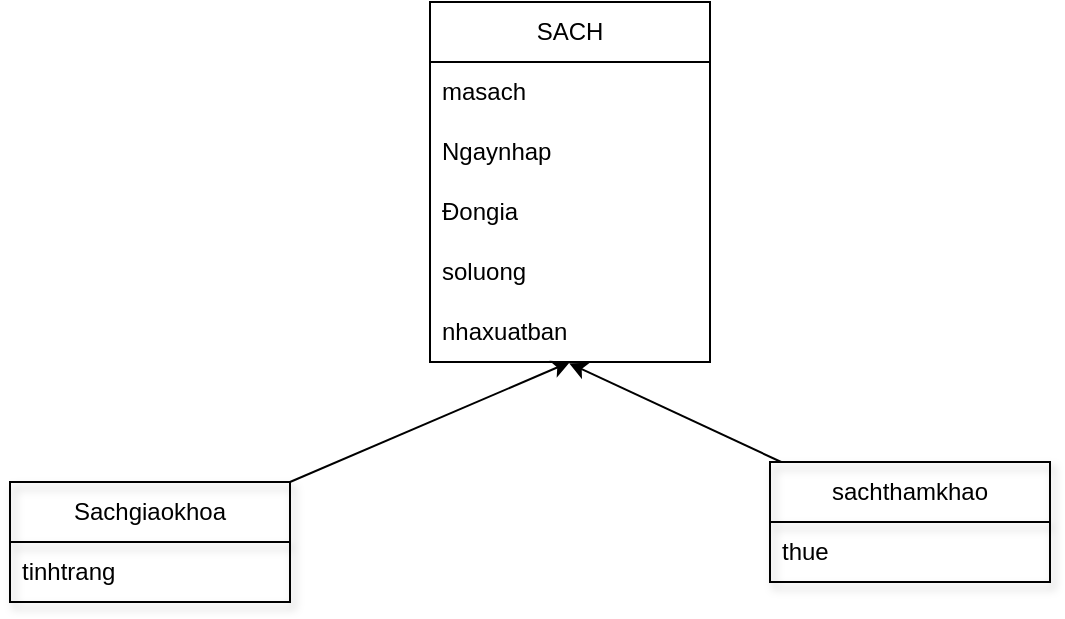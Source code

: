 <mxfile version="21.0.8" type="github">
  <diagram name="Trang-1" id="VJ_Tl8YmZ00fwFYRbQ87">
    <mxGraphModel dx="1050" dy="573" grid="1" gridSize="10" guides="1" tooltips="1" connect="1" arrows="1" fold="1" page="1" pageScale="1" pageWidth="827" pageHeight="1169" math="0" shadow="0">
      <root>
        <mxCell id="0" />
        <mxCell id="1" parent="0" />
        <mxCell id="RaZSbyJ85Fy8foUc3kbz-1" value="&lt;font style=&quot;vertical-align: inherit;&quot;&gt;&lt;font style=&quot;vertical-align: inherit;&quot;&gt;SACH&lt;/font&gt;&lt;/font&gt;" style="swimlane;fontStyle=0;childLayout=stackLayout;horizontal=1;startSize=30;horizontalStack=0;resizeParent=1;resizeParentMax=0;resizeLast=0;collapsible=1;marginBottom=0;whiteSpace=wrap;html=1;" vertex="1" parent="1">
          <mxGeometry x="330" y="70" width="140" height="180" as="geometry" />
        </mxCell>
        <mxCell id="RaZSbyJ85Fy8foUc3kbz-2" value="&lt;font style=&quot;vertical-align: inherit;&quot;&gt;&lt;font style=&quot;vertical-align: inherit;&quot;&gt;masach&lt;/font&gt;&lt;/font&gt;" style="text;strokeColor=none;fillColor=none;align=left;verticalAlign=middle;spacingLeft=4;spacingRight=4;overflow=hidden;points=[[0,0.5],[1,0.5]];portConstraint=eastwest;rotatable=0;whiteSpace=wrap;html=1;" vertex="1" parent="RaZSbyJ85Fy8foUc3kbz-1">
          <mxGeometry y="30" width="140" height="30" as="geometry" />
        </mxCell>
        <mxCell id="RaZSbyJ85Fy8foUc3kbz-3" value="&lt;font style=&quot;vertical-align: inherit;&quot;&gt;&lt;font style=&quot;vertical-align: inherit;&quot;&gt;Ngaynhap&lt;/font&gt;&lt;/font&gt;" style="text;strokeColor=none;fillColor=none;align=left;verticalAlign=middle;spacingLeft=4;spacingRight=4;overflow=hidden;points=[[0,0.5],[1,0.5]];portConstraint=eastwest;rotatable=0;whiteSpace=wrap;html=1;" vertex="1" parent="RaZSbyJ85Fy8foUc3kbz-1">
          <mxGeometry y="60" width="140" height="30" as="geometry" />
        </mxCell>
        <mxCell id="RaZSbyJ85Fy8foUc3kbz-4" value="&lt;font style=&quot;vertical-align: inherit;&quot;&gt;&lt;font style=&quot;vertical-align: inherit;&quot;&gt;Đongia&lt;/font&gt;&lt;/font&gt;" style="text;strokeColor=none;fillColor=none;align=left;verticalAlign=middle;spacingLeft=4;spacingRight=4;overflow=hidden;points=[[0,0.5],[1,0.5]];portConstraint=eastwest;rotatable=0;whiteSpace=wrap;html=1;shadow=1;" vertex="1" parent="RaZSbyJ85Fy8foUc3kbz-1">
          <mxGeometry y="90" width="140" height="30" as="geometry" />
        </mxCell>
        <mxCell id="RaZSbyJ85Fy8foUc3kbz-8" value="&lt;font style=&quot;vertical-align: inherit;&quot;&gt;&lt;font style=&quot;vertical-align: inherit;&quot;&gt;&lt;font style=&quot;vertical-align: inherit;&quot;&gt;&lt;font style=&quot;vertical-align: inherit;&quot;&gt;&lt;font style=&quot;vertical-align: inherit;&quot;&gt;&lt;font style=&quot;vertical-align: inherit;&quot;&gt;soluong&lt;/font&gt;&lt;/font&gt;&lt;/font&gt;&lt;/font&gt;&lt;/font&gt;&lt;/font&gt;" style="text;strokeColor=none;fillColor=none;align=left;verticalAlign=middle;spacingLeft=4;spacingRight=4;overflow=hidden;points=[[0,0.5],[1,0.5]];portConstraint=eastwest;rotatable=0;whiteSpace=wrap;html=1;shadow=1;" vertex="1" parent="RaZSbyJ85Fy8foUc3kbz-1">
          <mxGeometry y="120" width="140" height="30" as="geometry" />
        </mxCell>
        <mxCell id="RaZSbyJ85Fy8foUc3kbz-9" value="&lt;font style=&quot;vertical-align: inherit;&quot;&gt;&lt;font style=&quot;vertical-align: inherit;&quot;&gt;&lt;font style=&quot;vertical-align: inherit;&quot;&gt;&lt;font style=&quot;vertical-align: inherit;&quot;&gt;nhaxuatban&lt;/font&gt;&lt;/font&gt;&lt;/font&gt;&lt;/font&gt;" style="text;strokeColor=none;fillColor=none;align=left;verticalAlign=middle;spacingLeft=4;spacingRight=4;overflow=hidden;points=[[0,0.5],[1,0.5]];portConstraint=eastwest;rotatable=0;whiteSpace=wrap;html=1;shadow=1;" vertex="1" parent="RaZSbyJ85Fy8foUc3kbz-1">
          <mxGeometry y="150" width="140" height="30" as="geometry" />
        </mxCell>
        <mxCell id="RaZSbyJ85Fy8foUc3kbz-10" value="&lt;font style=&quot;vertical-align: inherit;&quot;&gt;&lt;font style=&quot;vertical-align: inherit;&quot;&gt;Sachgiaokhoa&lt;/font&gt;&lt;/font&gt;" style="swimlane;fontStyle=0;childLayout=stackLayout;horizontal=1;startSize=30;horizontalStack=0;resizeParent=1;resizeParentMax=0;resizeLast=0;collapsible=1;marginBottom=0;whiteSpace=wrap;html=1;shadow=1;fontFamily=Helvetica;fontSize=12;fontColor=default;fillColor=none;gradientColor=none;" vertex="1" parent="1">
          <mxGeometry x="120" y="310" width="140" height="60" as="geometry" />
        </mxCell>
        <mxCell id="RaZSbyJ85Fy8foUc3kbz-11" value="&lt;font style=&quot;vertical-align: inherit;&quot;&gt;&lt;font style=&quot;vertical-align: inherit;&quot;&gt;tinhtrang&lt;/font&gt;&lt;/font&gt;" style="text;strokeColor=none;fillColor=none;align=left;verticalAlign=middle;spacingLeft=4;spacingRight=4;overflow=hidden;points=[[0,0.5],[1,0.5]];portConstraint=eastwest;rotatable=0;whiteSpace=wrap;html=1;fontSize=12;fontFamily=Helvetica;fontColor=default;" vertex="1" parent="RaZSbyJ85Fy8foUc3kbz-10">
          <mxGeometry y="30" width="140" height="30" as="geometry" />
        </mxCell>
        <mxCell id="RaZSbyJ85Fy8foUc3kbz-14" value="&lt;font style=&quot;vertical-align: inherit;&quot;&gt;&lt;font style=&quot;vertical-align: inherit;&quot;&gt;sachthamkhao&lt;/font&gt;&lt;/font&gt;" style="swimlane;fontStyle=0;childLayout=stackLayout;horizontal=1;startSize=30;horizontalStack=0;resizeParent=1;resizeParentMax=0;resizeLast=0;collapsible=1;marginBottom=0;whiteSpace=wrap;html=1;shadow=1;fontFamily=Helvetica;fontSize=12;fontColor=default;fillColor=none;gradientColor=none;" vertex="1" parent="1">
          <mxGeometry x="500" y="300" width="140" height="60" as="geometry" />
        </mxCell>
        <mxCell id="RaZSbyJ85Fy8foUc3kbz-15" value="&lt;font style=&quot;vertical-align: inherit;&quot;&gt;&lt;font style=&quot;vertical-align: inherit;&quot;&gt;thue&lt;/font&gt;&lt;/font&gt;" style="text;strokeColor=none;fillColor=none;align=left;verticalAlign=middle;spacingLeft=4;spacingRight=4;overflow=hidden;points=[[0,0.5],[1,0.5]];portConstraint=eastwest;rotatable=0;whiteSpace=wrap;html=1;fontSize=12;fontFamily=Helvetica;fontColor=default;" vertex="1" parent="RaZSbyJ85Fy8foUc3kbz-14">
          <mxGeometry y="30" width="140" height="30" as="geometry" />
        </mxCell>
        <mxCell id="RaZSbyJ85Fy8foUc3kbz-18" value="" style="endArrow=classic;html=1;rounded=0;fontFamily=Helvetica;fontSize=12;fontColor=default;exitX=1;exitY=0;exitDx=0;exitDy=0;" edge="1" parent="1" source="RaZSbyJ85Fy8foUc3kbz-10">
          <mxGeometry width="50" height="50" relative="1" as="geometry">
            <mxPoint x="390" y="320" as="sourcePoint" />
            <mxPoint x="400" y="250" as="targetPoint" />
          </mxGeometry>
        </mxCell>
        <mxCell id="RaZSbyJ85Fy8foUc3kbz-19" value="" style="endArrow=classic;html=1;rounded=0;fontFamily=Helvetica;fontSize=12;fontColor=default;entryX=0.497;entryY=1.02;entryDx=0;entryDy=0;entryPerimeter=0;" edge="1" parent="1" source="RaZSbyJ85Fy8foUc3kbz-14" target="RaZSbyJ85Fy8foUc3kbz-9">
          <mxGeometry width="50" height="50" relative="1" as="geometry">
            <mxPoint x="390" y="320" as="sourcePoint" />
            <mxPoint x="440" y="270" as="targetPoint" />
          </mxGeometry>
        </mxCell>
      </root>
    </mxGraphModel>
  </diagram>
</mxfile>
